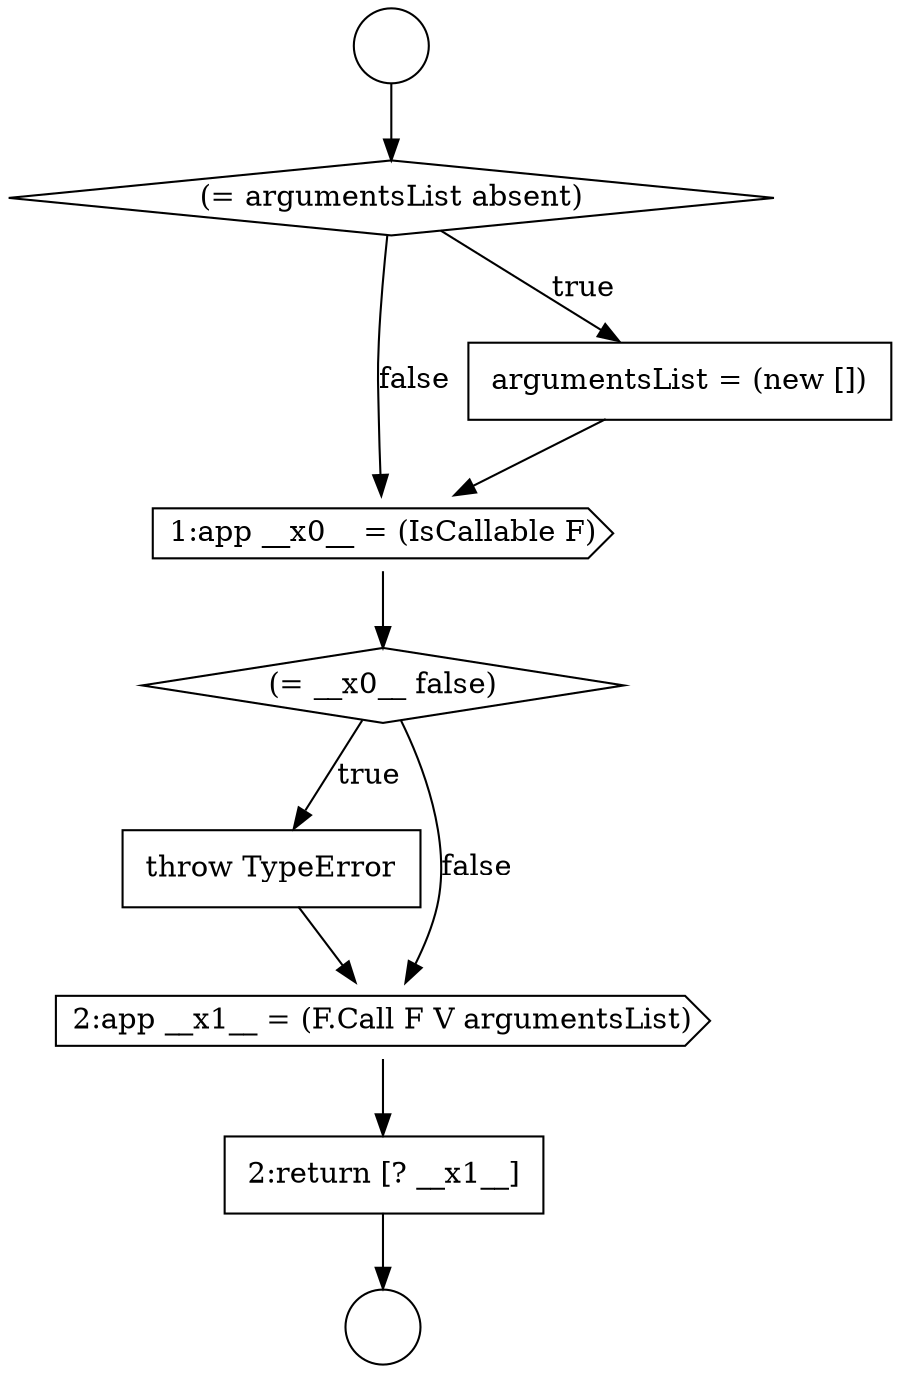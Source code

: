 digraph {
  node1173 [shape=cds, label=<<font color="black">1:app __x0__ = (IsCallable F)</font>> color="black" fillcolor="white" style=filled]
  node1169 [shape=circle label=" " color="black" fillcolor="white" style=filled]
  node1174 [shape=diamond, label=<<font color="black">(= __x0__ false)</font>> color="black" fillcolor="white" style=filled]
  node1170 [shape=circle label=" " color="black" fillcolor="white" style=filled]
  node1175 [shape=none, margin=0, label=<<font color="black">
    <table border="0" cellborder="1" cellspacing="0" cellpadding="10">
      <tr><td align="left">throw TypeError</td></tr>
    </table>
  </font>> color="black" fillcolor="white" style=filled]
  node1177 [shape=none, margin=0, label=<<font color="black">
    <table border="0" cellborder="1" cellspacing="0" cellpadding="10">
      <tr><td align="left">2:return [? __x1__]</td></tr>
    </table>
  </font>> color="black" fillcolor="white" style=filled]
  node1172 [shape=none, margin=0, label=<<font color="black">
    <table border="0" cellborder="1" cellspacing="0" cellpadding="10">
      <tr><td align="left">argumentsList = (new [])</td></tr>
    </table>
  </font>> color="black" fillcolor="white" style=filled]
  node1171 [shape=diamond, label=<<font color="black">(= argumentsList absent)</font>> color="black" fillcolor="white" style=filled]
  node1176 [shape=cds, label=<<font color="black">2:app __x1__ = (F.Call F V argumentsList)</font>> color="black" fillcolor="white" style=filled]
  node1171 -> node1172 [label=<<font color="black">true</font>> color="black"]
  node1171 -> node1173 [label=<<font color="black">false</font>> color="black"]
  node1169 -> node1171 [ color="black"]
  node1177 -> node1170 [ color="black"]
  node1173 -> node1174 [ color="black"]
  node1172 -> node1173 [ color="black"]
  node1174 -> node1175 [label=<<font color="black">true</font>> color="black"]
  node1174 -> node1176 [label=<<font color="black">false</font>> color="black"]
  node1175 -> node1176 [ color="black"]
  node1176 -> node1177 [ color="black"]
}
